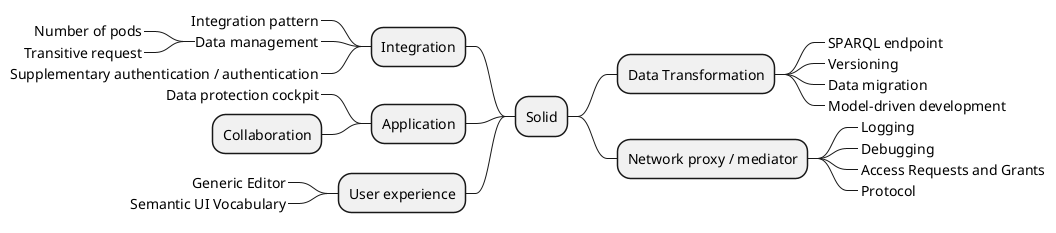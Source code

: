 @startmindmap Brainstorming
* Solid
-- Integration
---_ Integration pattern
---_ Data management
----_ Number of pods
----_ Transitive request
'(4pods, 3pods, 2pods data storage; flow control)
---_ Supplementary authentication / authentication
-- Application
---_ Data protection cockpit
'----_ Network Proxy / Mediator
--- Collaboration
-- User experience
---_ Generic Editor
---_ Semantic UI Vocabulary
++ Data Transformation
+++_ SPARQL endpoint
+++_ Versioning
+++_ Data migration
+++_ Model-driven development
'++++_ I/O via external systems
'++++_ Solid as data source
'++++_ Minimality condition
++ Network proxy / mediator
+++_ Logging
+++_ Debugging
+++_ Access Requests and Grants
+++_ Protocol
@endmindmap